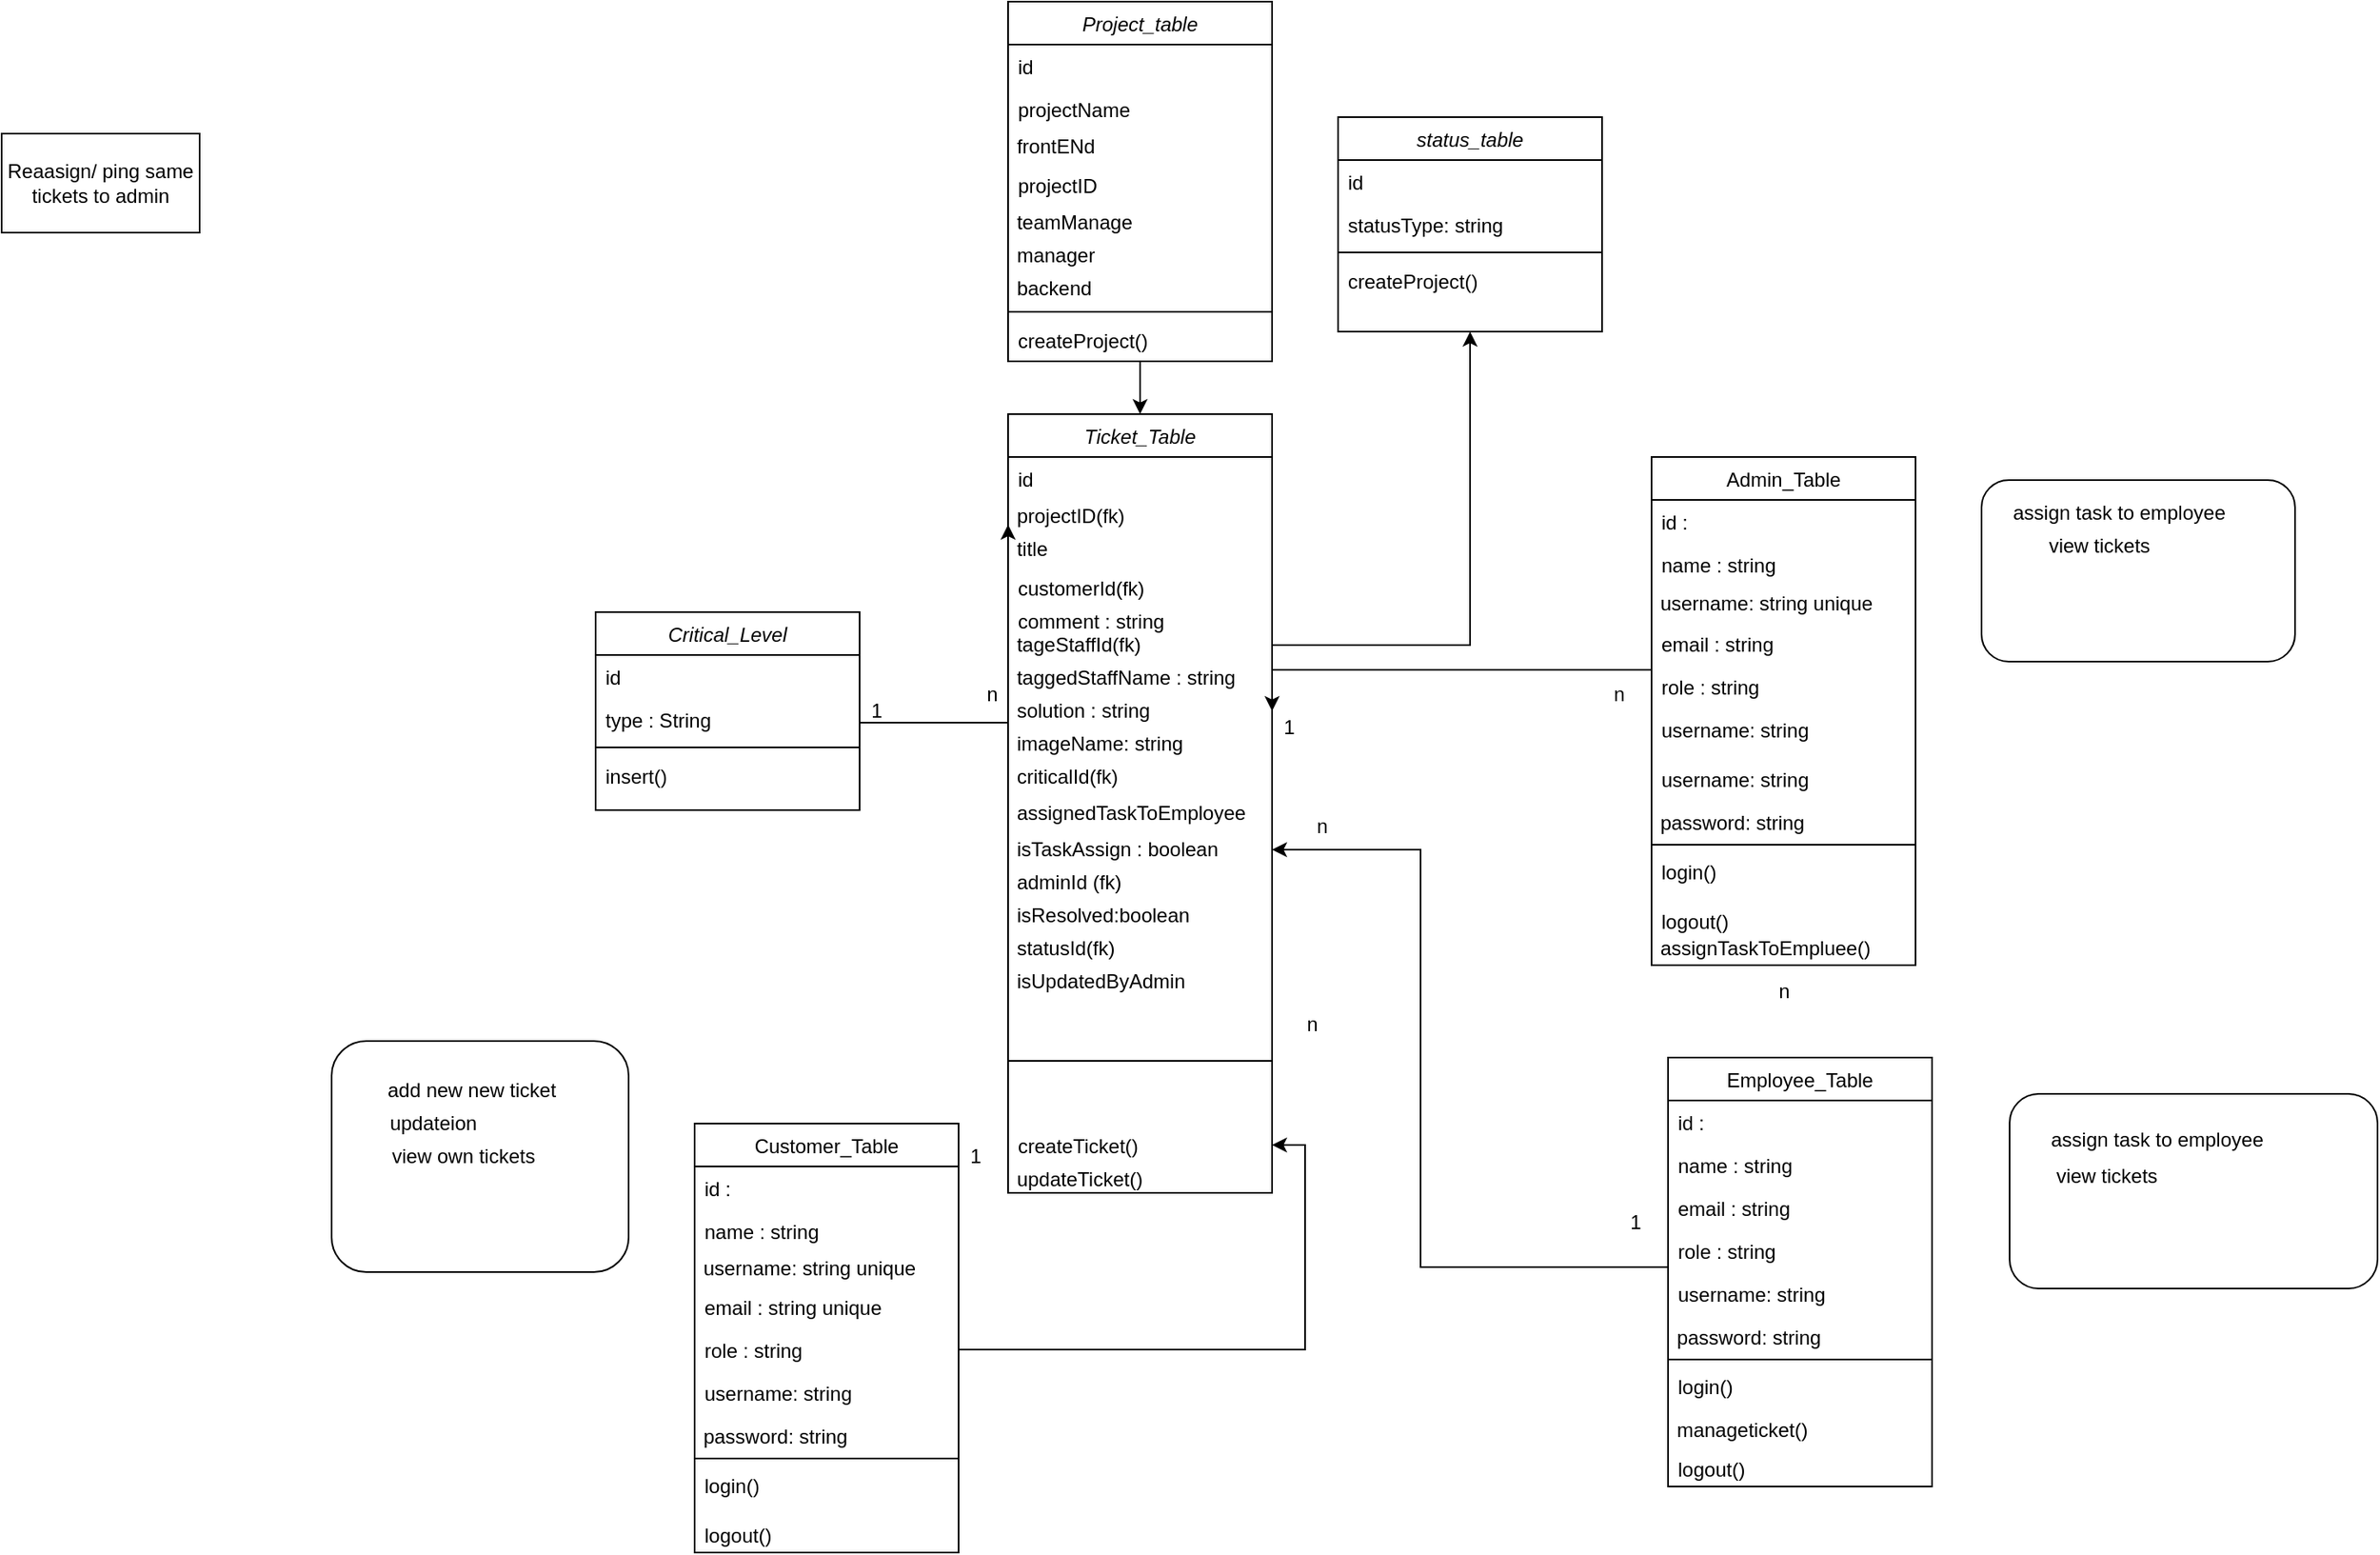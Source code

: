 <mxfile version="13.6.2" type="device"><diagram id="C5RBs43oDa-KdzZeNtuy" name="Page-1"><mxGraphModel dx="2387" dy="1889" grid="1" gridSize="10" guides="1" tooltips="1" connect="1" arrows="1" fold="1" page="1" pageScale="1" pageWidth="827" pageHeight="1169" math="0" shadow="0"><root><mxCell id="WIyWlLk6GJQsqaUBKTNV-0"/><mxCell id="WIyWlLk6GJQsqaUBKTNV-1" parent="WIyWlLk6GJQsqaUBKTNV-0"/><mxCell id="5pQkNky5RPorbBL-8AAO-67" style="edgeStyle=orthogonalEdgeStyle;rounded=0;orthogonalLoop=1;jettySize=auto;html=1;exitX=0.5;exitY=1;exitDx=0;exitDy=0;" parent="WIyWlLk6GJQsqaUBKTNV-1" source="5pQkNky5RPorbBL-8AAO-56" target="zkfFHV4jXpPFQw0GAbJ--0" edge="1"><mxGeometry relative="1" as="geometry"/></mxCell><mxCell id="5pQkNky5RPorbBL-8AAO-66" style="edgeStyle=orthogonalEdgeStyle;rounded=0;orthogonalLoop=1;jettySize=auto;html=1;entryX=0;entryY=0.75;entryDx=0;entryDy=0;" parent="WIyWlLk6GJQsqaUBKTNV-1" source="5pQkNky5RPorbBL-8AAO-2" target="5pQkNky5RPorbBL-8AAO-64" edge="1"><mxGeometry relative="1" as="geometry"><Array as="points"><mxPoint x="150" y="187"/><mxPoint x="150" y="187"/></Array></mxGeometry></mxCell><mxCell id="5pQkNky5RPorbBL-8AAO-68" style="edgeStyle=orthogonalEdgeStyle;rounded=0;orthogonalLoop=1;jettySize=auto;html=1;entryX=1;entryY=0.5;entryDx=0;entryDy=0;" parent="WIyWlLk6GJQsqaUBKTNV-1" source="5pQkNky5RPorbBL-8AAO-40" target="zkfFHV4jXpPFQw0GAbJ--5" edge="1"><mxGeometry relative="1" as="geometry"/></mxCell><mxCell id="5pQkNky5RPorbBL-8AAO-73" style="edgeStyle=orthogonalEdgeStyle;rounded=0;orthogonalLoop=1;jettySize=auto;html=1;entryX=1;entryY=0.5;entryDx=0;entryDy=0;" parent="WIyWlLk6GJQsqaUBKTNV-1" source="5pQkNky5RPorbBL-8AAO-30" target="5pQkNky5RPorbBL-8AAO-72" edge="1"><mxGeometry relative="1" as="geometry"><Array as="points"><mxPoint x="470" y="517"/><mxPoint x="470" y="264"/></Array></mxGeometry></mxCell><mxCell id="5pQkNky5RPorbBL-8AAO-0" value="Critical_Level" style="swimlane;fontStyle=2;align=center;verticalAlign=top;childLayout=stackLayout;horizontal=1;startSize=26;horizontalStack=0;resizeParent=1;resizeLast=0;collapsible=1;marginBottom=0;rounded=0;shadow=0;strokeWidth=1;" parent="WIyWlLk6GJQsqaUBKTNV-1" vertex="1"><mxGeometry x="-30" y="120" width="160" height="120" as="geometry"><mxRectangle x="230" y="140" width="160" height="26" as="alternateBounds"/></mxGeometry></mxCell><mxCell id="5pQkNky5RPorbBL-8AAO-1" value="id" style="text;align=left;verticalAlign=top;spacingLeft=4;spacingRight=4;overflow=hidden;rotatable=0;points=[[0,0.5],[1,0.5]];portConstraint=eastwest;" parent="5pQkNky5RPorbBL-8AAO-0" vertex="1"><mxGeometry y="26" width="160" height="26" as="geometry"/></mxCell><mxCell id="5pQkNky5RPorbBL-8AAO-2" value="type : String" style="text;align=left;verticalAlign=top;spacingLeft=4;spacingRight=4;overflow=hidden;rotatable=0;points=[[0,0.5],[1,0.5]];portConstraint=eastwest;rounded=0;shadow=0;html=0;" parent="5pQkNky5RPorbBL-8AAO-0" vertex="1"><mxGeometry y="52" width="160" height="26" as="geometry"/></mxCell><mxCell id="5pQkNky5RPorbBL-8AAO-4" value="" style="line;html=1;strokeWidth=1;align=left;verticalAlign=middle;spacingTop=-1;spacingLeft=3;spacingRight=3;rotatable=0;labelPosition=right;points=[];portConstraint=eastwest;" parent="5pQkNky5RPorbBL-8AAO-0" vertex="1"><mxGeometry y="78" width="160" height="8" as="geometry"/></mxCell><mxCell id="5pQkNky5RPorbBL-8AAO-5" value="insert()" style="text;align=left;verticalAlign=top;spacingLeft=4;spacingRight=4;overflow=hidden;rotatable=0;points=[[0,0.5],[1,0.5]];portConstraint=eastwest;" parent="5pQkNky5RPorbBL-8AAO-0" vertex="1"><mxGeometry y="86" width="160" height="24" as="geometry"/></mxCell><mxCell id="5pQkNky5RPorbBL-8AAO-81" value="1" style="text;html=1;align=center;verticalAlign=middle;resizable=0;points=[];autosize=1;" parent="WIyWlLk6GJQsqaUBKTNV-1" vertex="1"><mxGeometry x="130" y="170" width="20" height="20" as="geometry"/></mxCell><mxCell id="5pQkNky5RPorbBL-8AAO-82" value="n" style="text;html=1;align=center;verticalAlign=middle;resizable=0;points=[];autosize=1;" parent="WIyWlLk6GJQsqaUBKTNV-1" vertex="1"><mxGeometry x="200" y="160" width="20" height="20" as="geometry"/></mxCell><mxCell id="5pQkNky5RPorbBL-8AAO-83" value="1" style="text;html=1;align=center;verticalAlign=middle;resizable=0;points=[];autosize=1;" parent="WIyWlLk6GJQsqaUBKTNV-1" vertex="1"><mxGeometry x="190" y="440" width="20" height="20" as="geometry"/></mxCell><mxCell id="5pQkNky5RPorbBL-8AAO-84" value="n" style="text;html=1;align=center;verticalAlign=middle;resizable=0;points=[];autosize=1;" parent="WIyWlLk6GJQsqaUBKTNV-1" vertex="1"><mxGeometry x="394" y="360" width="20" height="20" as="geometry"/></mxCell><mxCell id="5pQkNky5RPorbBL-8AAO-87" value="n" style="text;html=1;align=center;verticalAlign=middle;resizable=0;points=[];autosize=1;" parent="WIyWlLk6GJQsqaUBKTNV-1" vertex="1"><mxGeometry x="680" y="340" width="20" height="20" as="geometry"/></mxCell><mxCell id="5pQkNky5RPorbBL-8AAO-88" value="1" style="text;html=1;align=center;verticalAlign=middle;resizable=0;points=[];autosize=1;" parent="WIyWlLk6GJQsqaUBKTNV-1" vertex="1"><mxGeometry x="590" y="480" width="20" height="20" as="geometry"/></mxCell><mxCell id="5pQkNky5RPorbBL-8AAO-89" value="1" style="text;html=1;align=center;verticalAlign=middle;resizable=0;points=[];autosize=1;" parent="WIyWlLk6GJQsqaUBKTNV-1" vertex="1"><mxGeometry x="380" y="180" width="20" height="20" as="geometry"/></mxCell><mxCell id="5pQkNky5RPorbBL-8AAO-90" value="n" style="text;html=1;align=center;verticalAlign=middle;resizable=0;points=[];autosize=1;" parent="WIyWlLk6GJQsqaUBKTNV-1" vertex="1"><mxGeometry x="580" y="160" width="20" height="20" as="geometry"/></mxCell><mxCell id="5pQkNky5RPorbBL-8AAO-56" value="Project_table" style="swimlane;fontStyle=2;align=center;verticalAlign=top;childLayout=stackLayout;horizontal=1;startSize=26;horizontalStack=0;resizeParent=1;resizeLast=0;collapsible=1;marginBottom=0;rounded=0;shadow=0;strokeWidth=1;" parent="WIyWlLk6GJQsqaUBKTNV-1" vertex="1"><mxGeometry x="220" y="-250" width="160" height="218" as="geometry"><mxRectangle x="230" y="140" width="160" height="26" as="alternateBounds"/></mxGeometry></mxCell><mxCell id="5pQkNky5RPorbBL-8AAO-57" value="id" style="text;align=left;verticalAlign=top;spacingLeft=4;spacingRight=4;overflow=hidden;rotatable=0;points=[[0,0.5],[1,0.5]];portConstraint=eastwest;" parent="5pQkNky5RPorbBL-8AAO-56" vertex="1"><mxGeometry y="26" width="160" height="26" as="geometry"/></mxCell><mxCell id="5pQkNky5RPorbBL-8AAO-58" value="projectName" style="text;align=left;verticalAlign=top;spacingLeft=4;spacingRight=4;overflow=hidden;rotatable=0;points=[[0,0.5],[1,0.5]];portConstraint=eastwest;rounded=0;shadow=0;html=0;" parent="5pQkNky5RPorbBL-8AAO-56" vertex="1"><mxGeometry y="52" width="160" height="26" as="geometry"/></mxCell><mxCell id="UM-c0dr6uvIXJvYszCYk-11" value="&amp;nbsp;frontENd" style="text;html=1;strokeColor=none;fillColor=none;align=left;verticalAlign=middle;whiteSpace=wrap;rounded=0;" parent="5pQkNky5RPorbBL-8AAO-56" vertex="1"><mxGeometry y="78" width="160" height="20" as="geometry"/></mxCell><mxCell id="5pQkNky5RPorbBL-8AAO-59" value="projectID" style="text;align=left;verticalAlign=top;spacingLeft=4;spacingRight=4;overflow=hidden;rotatable=0;points=[[0,0.5],[1,0.5]];portConstraint=eastwest;rounded=0;shadow=0;html=0;" parent="5pQkNky5RPorbBL-8AAO-56" vertex="1"><mxGeometry y="98" width="160" height="26" as="geometry"/></mxCell><mxCell id="5pQkNky5RPorbBL-8AAO-60" value="&amp;nbsp;teamManage" style="text;html=1;strokeColor=none;fillColor=none;align=left;verticalAlign=middle;whiteSpace=wrap;rounded=0;" parent="5pQkNky5RPorbBL-8AAO-56" vertex="1"><mxGeometry y="124" width="160" height="20" as="geometry"/></mxCell><mxCell id="UM-c0dr6uvIXJvYszCYk-13" value="&amp;nbsp;manager" style="text;html=1;strokeColor=none;fillColor=none;align=left;verticalAlign=middle;whiteSpace=wrap;rounded=0;" parent="5pQkNky5RPorbBL-8AAO-56" vertex="1"><mxGeometry y="144" width="160" height="20" as="geometry"/></mxCell><mxCell id="UM-c0dr6uvIXJvYszCYk-12" value="&amp;nbsp;backend" style="text;html=1;strokeColor=none;fillColor=none;align=left;verticalAlign=middle;whiteSpace=wrap;rounded=0;" parent="5pQkNky5RPorbBL-8AAO-56" vertex="1"><mxGeometry y="164" width="160" height="20" as="geometry"/></mxCell><mxCell id="5pQkNky5RPorbBL-8AAO-62" value="" style="line;html=1;strokeWidth=1;align=left;verticalAlign=middle;spacingTop=-1;spacingLeft=3;spacingRight=3;rotatable=0;labelPosition=right;points=[];portConstraint=eastwest;" parent="5pQkNky5RPorbBL-8AAO-56" vertex="1"><mxGeometry y="184" width="160" height="8" as="geometry"/></mxCell><mxCell id="5pQkNky5RPorbBL-8AAO-63" value="createProject()" style="text;align=left;verticalAlign=top;spacingLeft=4;spacingRight=4;overflow=hidden;rotatable=0;points=[[0,0.5],[1,0.5]];portConstraint=eastwest;" parent="5pQkNky5RPorbBL-8AAO-56" vertex="1"><mxGeometry y="192" width="160" height="26" as="geometry"/></mxCell><mxCell id="5pQkNky5RPorbBL-8AAO-26" value="Employee_Table" style="swimlane;fontStyle=0;align=center;verticalAlign=top;childLayout=stackLayout;horizontal=1;startSize=26;horizontalStack=0;resizeParent=1;resizeLast=0;collapsible=1;marginBottom=0;rounded=0;shadow=0;strokeWidth=1;" parent="WIyWlLk6GJQsqaUBKTNV-1" vertex="1"><mxGeometry x="620" y="390" width="160" height="260" as="geometry"><mxRectangle x="550" y="140" width="160" height="26" as="alternateBounds"/></mxGeometry></mxCell><mxCell id="5pQkNky5RPorbBL-8AAO-27" value="id : " style="text;align=left;verticalAlign=top;spacingLeft=4;spacingRight=4;overflow=hidden;rotatable=0;points=[[0,0.5],[1,0.5]];portConstraint=eastwest;" parent="5pQkNky5RPorbBL-8AAO-26" vertex="1"><mxGeometry y="26" width="160" height="26" as="geometry"/></mxCell><mxCell id="5pQkNky5RPorbBL-8AAO-28" value="name : string" style="text;align=left;verticalAlign=top;spacingLeft=4;spacingRight=4;overflow=hidden;rotatable=0;points=[[0,0.5],[1,0.5]];portConstraint=eastwest;rounded=0;shadow=0;html=0;" parent="5pQkNky5RPorbBL-8AAO-26" vertex="1"><mxGeometry y="52" width="160" height="26" as="geometry"/></mxCell><mxCell id="5pQkNky5RPorbBL-8AAO-29" value="email : string" style="text;align=left;verticalAlign=top;spacingLeft=4;spacingRight=4;overflow=hidden;rotatable=0;points=[[0,0.5],[1,0.5]];portConstraint=eastwest;rounded=0;shadow=0;html=0;" parent="5pQkNky5RPorbBL-8AAO-26" vertex="1"><mxGeometry y="78" width="160" height="26" as="geometry"/></mxCell><mxCell id="5pQkNky5RPorbBL-8AAO-30" value="role : string" style="text;align=left;verticalAlign=top;spacingLeft=4;spacingRight=4;overflow=hidden;rotatable=0;points=[[0,0.5],[1,0.5]];portConstraint=eastwest;rounded=0;shadow=0;html=0;" parent="5pQkNky5RPorbBL-8AAO-26" vertex="1"><mxGeometry y="104" width="160" height="26" as="geometry"/></mxCell><mxCell id="5pQkNky5RPorbBL-8AAO-31" value="username: string&#10;" style="text;align=left;verticalAlign=top;spacingLeft=4;spacingRight=4;overflow=hidden;rotatable=0;points=[[0,0.5],[1,0.5]];portConstraint=eastwest;rounded=0;shadow=0;html=0;" parent="5pQkNky5RPorbBL-8AAO-26" vertex="1"><mxGeometry y="130" width="160" height="30" as="geometry"/></mxCell><mxCell id="5pQkNky5RPorbBL-8AAO-32" value="&amp;nbsp;password: string" style="text;html=1;strokeColor=none;fillColor=none;align=left;verticalAlign=middle;whiteSpace=wrap;rounded=0;" parent="5pQkNky5RPorbBL-8AAO-26" vertex="1"><mxGeometry y="160" width="160" height="20" as="geometry"/></mxCell><mxCell id="5pQkNky5RPorbBL-8AAO-33" value="" style="line;html=1;strokeWidth=1;align=left;verticalAlign=middle;spacingTop=-1;spacingLeft=3;spacingRight=3;rotatable=0;labelPosition=right;points=[];portConstraint=eastwest;" parent="5pQkNky5RPorbBL-8AAO-26" vertex="1"><mxGeometry y="180" width="160" height="6" as="geometry"/></mxCell><mxCell id="5pQkNky5RPorbBL-8AAO-34" value="login()" style="text;align=left;verticalAlign=top;spacingLeft=4;spacingRight=4;overflow=hidden;rotatable=0;points=[[0,0.5],[1,0.5]];portConstraint=eastwest;" parent="5pQkNky5RPorbBL-8AAO-26" vertex="1"><mxGeometry y="186" width="160" height="30" as="geometry"/></mxCell><mxCell id="5pQkNky5RPorbBL-8AAO-100" value="&amp;nbsp;manageticket()" style="text;html=1;align=left;verticalAlign=middle;resizable=0;points=[];autosize=1;" parent="5pQkNky5RPorbBL-8AAO-26" vertex="1"><mxGeometry y="216" width="160" height="20" as="geometry"/></mxCell><mxCell id="5pQkNky5RPorbBL-8AAO-35" value="logout()" style="text;align=left;verticalAlign=top;spacingLeft=4;spacingRight=4;overflow=hidden;rotatable=0;points=[[0,0.5],[1,0.5]];portConstraint=eastwest;" parent="5pQkNky5RPorbBL-8AAO-26" vertex="1"><mxGeometry y="236" width="160" height="20" as="geometry"/></mxCell><mxCell id="eFW4ZTWPELxdJgLhX1ws-2" style="edgeStyle=orthogonalEdgeStyle;rounded=0;orthogonalLoop=1;jettySize=auto;html=1;entryX=1;entryY=0.5;entryDx=0;entryDy=0;" parent="WIyWlLk6GJQsqaUBKTNV-1" source="zkfFHV4jXpPFQw0GAbJ--21" target="5pQkNky5RPorbBL-8AAO-71" edge="1"><mxGeometry relative="1" as="geometry"><mxPoint x="380" y="215.0" as="targetPoint"/><Array as="points"><mxPoint x="380" y="155"/></Array></mxGeometry></mxCell><mxCell id="zkfFHV4jXpPFQw0GAbJ--0" value="Ticket_Table" style="swimlane;fontStyle=2;align=center;verticalAlign=top;childLayout=stackLayout;horizontal=1;startSize=26;horizontalStack=0;resizeParent=1;resizeLast=0;collapsible=1;marginBottom=0;rounded=0;shadow=0;strokeWidth=1;" parent="WIyWlLk6GJQsqaUBKTNV-1" vertex="1"><mxGeometry x="220" width="160" height="472" as="geometry"><mxRectangle x="230" y="140" width="160" height="26" as="alternateBounds"/></mxGeometry></mxCell><mxCell id="zkfFHV4jXpPFQw0GAbJ--1" value="id" style="text;align=left;verticalAlign=top;spacingLeft=4;spacingRight=4;overflow=hidden;rotatable=0;points=[[0,0.5],[1,0.5]];portConstraint=eastwest;" parent="zkfFHV4jXpPFQw0GAbJ--0" vertex="1"><mxGeometry y="26" width="160" height="26" as="geometry"/></mxCell><mxCell id="5pQkNky5RPorbBL-8AAO-64" value="&amp;nbsp;projectID(fk)" style="text;html=1;strokeColor=none;fillColor=none;align=left;verticalAlign=middle;whiteSpace=wrap;rounded=0;" parent="zkfFHV4jXpPFQw0GAbJ--0" vertex="1"><mxGeometry y="52" width="160" height="20" as="geometry"/></mxCell><mxCell id="UM-c0dr6uvIXJvYszCYk-14" value="&amp;nbsp;title" style="text;html=1;strokeColor=none;fillColor=none;align=left;verticalAlign=middle;whiteSpace=wrap;rounded=0;" parent="zkfFHV4jXpPFQw0GAbJ--0" vertex="1"><mxGeometry y="72" width="160" height="20" as="geometry"/></mxCell><mxCell id="zkfFHV4jXpPFQw0GAbJ--3" value="customerId(fk)" style="text;align=left;verticalAlign=top;spacingLeft=4;spacingRight=4;overflow=hidden;rotatable=0;points=[[0,0.5],[1,0.5]];portConstraint=eastwest;rounded=0;shadow=0;html=0;" parent="zkfFHV4jXpPFQw0GAbJ--0" vertex="1"><mxGeometry y="92" width="160" height="20" as="geometry"/></mxCell><mxCell id="zkfFHV4jXpPFQw0GAbJ--2" value="comment : string" style="text;align=left;verticalAlign=top;spacingLeft=4;spacingRight=4;overflow=hidden;rotatable=0;points=[[0,0.5],[1,0.5]];portConstraint=eastwest;rounded=0;shadow=0;html=0;" parent="zkfFHV4jXpPFQw0GAbJ--0" vertex="1"><mxGeometry y="112" width="160" height="18" as="geometry"/></mxCell><mxCell id="5pQkNky5RPorbBL-8AAO-47" value="&amp;nbsp;tageStaffId(fk)" style="text;html=1;strokeColor=none;fillColor=none;align=left;verticalAlign=middle;whiteSpace=wrap;rounded=0;" parent="zkfFHV4jXpPFQw0GAbJ--0" vertex="1"><mxGeometry y="130" width="160" height="20" as="geometry"/></mxCell><mxCell id="5pQkNky5RPorbBL-8AAO-91" value="&lt;div&gt;&lt;span style=&quot;font-family: &amp;#34;helvetica&amp;#34;&quot;&gt;&amp;nbsp;taggedStaffName : string&lt;/span&gt;&lt;/div&gt;" style="text;html=1;strokeColor=none;fillColor=none;align=left;verticalAlign=middle;whiteSpace=wrap;rounded=0;" parent="zkfFHV4jXpPFQw0GAbJ--0" vertex="1"><mxGeometry y="150" width="160" height="20" as="geometry"/></mxCell><mxCell id="5pQkNky5RPorbBL-8AAO-71" value="&amp;nbsp;solution : string" style="text;html=1;strokeColor=none;fillColor=none;align=left;verticalAlign=middle;whiteSpace=wrap;rounded=0;" parent="zkfFHV4jXpPFQw0GAbJ--0" vertex="1"><mxGeometry y="170" width="160" height="20" as="geometry"/></mxCell><mxCell id="5pQkNky5RPorbBL-8AAO-97" value="&amp;nbsp;imageName: string" style="text;html=1;strokeColor=none;fillColor=none;align=left;verticalAlign=middle;whiteSpace=wrap;rounded=0;" parent="zkfFHV4jXpPFQw0GAbJ--0" vertex="1"><mxGeometry y="190" width="160" height="20" as="geometry"/></mxCell><mxCell id="5pQkNky5RPorbBL-8AAO-92" value="&amp;nbsp;criticalId(fk)" style="text;html=1;strokeColor=none;fillColor=none;align=left;verticalAlign=middle;whiteSpace=wrap;rounded=0;" parent="zkfFHV4jXpPFQw0GAbJ--0" vertex="1"><mxGeometry y="210" width="160" height="20" as="geometry"/></mxCell><mxCell id="5pQkNky5RPorbBL-8AAO-55" value="&amp;nbsp;assignedTaskToEmployee" style="text;html=1;strokeColor=none;fillColor=none;align=left;verticalAlign=middle;whiteSpace=wrap;rounded=0;" parent="zkfFHV4jXpPFQw0GAbJ--0" vertex="1"><mxGeometry y="230" width="160" height="24" as="geometry"/></mxCell><mxCell id="5pQkNky5RPorbBL-8AAO-72" value="&amp;nbsp;isTaskAssign : boolean" style="text;html=1;strokeColor=none;fillColor=none;align=left;verticalAlign=middle;whiteSpace=wrap;rounded=0;" parent="zkfFHV4jXpPFQw0GAbJ--0" vertex="1"><mxGeometry y="254" width="160" height="20" as="geometry"/></mxCell><mxCell id="5pQkNky5RPorbBL-8AAO-75" value="&amp;nbsp;adminId (fk)" style="text;html=1;strokeColor=none;fillColor=none;align=left;verticalAlign=middle;whiteSpace=wrap;rounded=0;" parent="zkfFHV4jXpPFQw0GAbJ--0" vertex="1"><mxGeometry y="274" width="160" height="20" as="geometry"/></mxCell><mxCell id="eFW4ZTWPELxdJgLhX1ws-7" value="&lt;div&gt;&lt;span&gt;&amp;nbsp;isResolved:boolean&lt;/span&gt;&lt;/div&gt;" style="text;html=1;strokeColor=none;fillColor=none;align=left;verticalAlign=middle;whiteSpace=wrap;rounded=0;" parent="zkfFHV4jXpPFQw0GAbJ--0" vertex="1"><mxGeometry y="294" width="160" height="20" as="geometry"/></mxCell><mxCell id="UM-c0dr6uvIXJvYszCYk-10" value="&amp;nbsp;statusId(fk)" style="text;html=1;strokeColor=none;fillColor=none;align=left;verticalAlign=middle;whiteSpace=wrap;rounded=0;" parent="zkfFHV4jXpPFQw0GAbJ--0" vertex="1"><mxGeometry y="314" width="160" height="20" as="geometry"/></mxCell><mxCell id="hx2q3RomVxpGIAOHzSfH-0" value="&amp;nbsp;isUpdatedByAdmin" style="text;html=1;strokeColor=none;fillColor=none;align=left;verticalAlign=middle;whiteSpace=wrap;rounded=0;" parent="zkfFHV4jXpPFQw0GAbJ--0" vertex="1"><mxGeometry y="334" width="160" height="20" as="geometry"/></mxCell><mxCell id="zkfFHV4jXpPFQw0GAbJ--4" value="" style="line;html=1;strokeWidth=1;align=left;verticalAlign=middle;spacingTop=-1;spacingLeft=3;spacingRight=3;rotatable=0;labelPosition=right;points=[];portConstraint=eastwest;" parent="zkfFHV4jXpPFQw0GAbJ--0" vertex="1"><mxGeometry y="354" width="160" height="76" as="geometry"/></mxCell><mxCell id="zkfFHV4jXpPFQw0GAbJ--5" value="createTicket()&#10;" style="text;align=left;verticalAlign=top;spacingLeft=4;spacingRight=4;overflow=hidden;rotatable=0;points=[[0,0.5],[1,0.5]];portConstraint=eastwest;" parent="zkfFHV4jXpPFQw0GAbJ--0" vertex="1"><mxGeometry y="430" width="160" height="26" as="geometry"/></mxCell><mxCell id="5pQkNky5RPorbBL-8AAO-96" value="&amp;nbsp;updateTicket()" style="text;html=1;strokeColor=none;fillColor=none;align=left;verticalAlign=middle;whiteSpace=wrap;rounded=0;" parent="zkfFHV4jXpPFQw0GAbJ--0" vertex="1"><mxGeometry y="456" width="160" height="16" as="geometry"/></mxCell><mxCell id="eFW4ZTWPELxdJgLhX1ws-6" value="n" style="text;html=1;align=center;verticalAlign=middle;resizable=0;points=[];autosize=1;" parent="WIyWlLk6GJQsqaUBKTNV-1" vertex="1"><mxGeometry x="400" y="240" width="20" height="20" as="geometry"/></mxCell><mxCell id="zkfFHV4jXpPFQw0GAbJ--17" value="Admin_Table" style="swimlane;fontStyle=0;align=center;verticalAlign=top;childLayout=stackLayout;horizontal=1;startSize=26;horizontalStack=0;resizeParent=1;resizeLast=0;collapsible=1;marginBottom=0;rounded=0;shadow=0;strokeWidth=1;" parent="WIyWlLk6GJQsqaUBKTNV-1" vertex="1"><mxGeometry x="610" y="26" width="160" height="308" as="geometry"><mxRectangle x="550" y="140" width="160" height="26" as="alternateBounds"/></mxGeometry></mxCell><mxCell id="zkfFHV4jXpPFQw0GAbJ--18" value="id : " style="text;align=left;verticalAlign=top;spacingLeft=4;spacingRight=4;overflow=hidden;rotatable=0;points=[[0,0.5],[1,0.5]];portConstraint=eastwest;" parent="zkfFHV4jXpPFQw0GAbJ--17" vertex="1"><mxGeometry y="26" width="160" height="26" as="geometry"/></mxCell><mxCell id="zkfFHV4jXpPFQw0GAbJ--19" value="name : string" style="text;align=left;verticalAlign=top;spacingLeft=4;spacingRight=4;overflow=hidden;rotatable=0;points=[[0,0.5],[1,0.5]];portConstraint=eastwest;rounded=0;shadow=0;html=0;" parent="zkfFHV4jXpPFQw0GAbJ--17" vertex="1"><mxGeometry y="52" width="160" height="26" as="geometry"/></mxCell><mxCell id="eFW4ZTWPELxdJgLhX1ws-4" value="&amp;nbsp;username: string unique" style="text;html=1;strokeColor=none;fillColor=none;align=left;verticalAlign=middle;whiteSpace=wrap;rounded=0;" parent="zkfFHV4jXpPFQw0GAbJ--17" vertex="1"><mxGeometry y="78" width="160" height="22" as="geometry"/></mxCell><mxCell id="zkfFHV4jXpPFQw0GAbJ--20" value="email : string" style="text;align=left;verticalAlign=top;spacingLeft=4;spacingRight=4;overflow=hidden;rotatable=0;points=[[0,0.5],[1,0.5]];portConstraint=eastwest;rounded=0;shadow=0;html=0;" parent="zkfFHV4jXpPFQw0GAbJ--17" vertex="1"><mxGeometry y="100" width="160" height="26" as="geometry"/></mxCell><mxCell id="zkfFHV4jXpPFQw0GAbJ--21" value="role : string" style="text;align=left;verticalAlign=top;spacingLeft=4;spacingRight=4;overflow=hidden;rotatable=0;points=[[0,0.5],[1,0.5]];portConstraint=eastwest;rounded=0;shadow=0;html=0;" parent="zkfFHV4jXpPFQw0GAbJ--17" vertex="1"><mxGeometry y="126" width="160" height="26" as="geometry"/></mxCell><mxCell id="eFW4ZTWPELxdJgLhX1ws-5" value="username: string&#10;" style="text;align=left;verticalAlign=top;spacingLeft=4;spacingRight=4;overflow=hidden;rotatable=0;points=[[0,0.5],[1,0.5]];portConstraint=eastwest;rounded=0;shadow=0;html=0;" parent="zkfFHV4jXpPFQw0GAbJ--17" vertex="1"><mxGeometry y="152" width="160" height="30" as="geometry"/></mxCell><mxCell id="zkfFHV4jXpPFQw0GAbJ--22" value="username: string&#10;" style="text;align=left;verticalAlign=top;spacingLeft=4;spacingRight=4;overflow=hidden;rotatable=0;points=[[0,0.5],[1,0.5]];portConstraint=eastwest;rounded=0;shadow=0;html=0;" parent="zkfFHV4jXpPFQw0GAbJ--17" vertex="1"><mxGeometry y="182" width="160" height="30" as="geometry"/></mxCell><mxCell id="5pQkNky5RPorbBL-8AAO-25" value="&amp;nbsp;password: string" style="text;html=1;strokeColor=none;fillColor=none;align=left;verticalAlign=middle;whiteSpace=wrap;rounded=0;" parent="zkfFHV4jXpPFQw0GAbJ--17" vertex="1"><mxGeometry y="212" width="160" height="20" as="geometry"/></mxCell><mxCell id="zkfFHV4jXpPFQw0GAbJ--23" value="" style="line;html=1;strokeWidth=1;align=left;verticalAlign=middle;spacingTop=-1;spacingLeft=3;spacingRight=3;rotatable=0;labelPosition=right;points=[];portConstraint=eastwest;" parent="zkfFHV4jXpPFQw0GAbJ--17" vertex="1"><mxGeometry y="232" width="160" height="6" as="geometry"/></mxCell><mxCell id="zkfFHV4jXpPFQw0GAbJ--25" value="login()" style="text;align=left;verticalAlign=top;spacingLeft=4;spacingRight=4;overflow=hidden;rotatable=0;points=[[0,0.5],[1,0.5]];portConstraint=eastwest;" parent="zkfFHV4jXpPFQw0GAbJ--17" vertex="1"><mxGeometry y="238" width="160" height="30" as="geometry"/></mxCell><mxCell id="zkfFHV4jXpPFQw0GAbJ--24" value="logout()" style="text;align=left;verticalAlign=top;spacingLeft=4;spacingRight=4;overflow=hidden;rotatable=0;points=[[0,0.5],[1,0.5]];portConstraint=eastwest;" parent="zkfFHV4jXpPFQw0GAbJ--17" vertex="1"><mxGeometry y="268" width="160" height="20" as="geometry"/></mxCell><mxCell id="5pQkNky5RPorbBL-8AAO-99" value="&amp;nbsp;assignTaskToEmpluee()" style="text;html=1;align=left;verticalAlign=middle;resizable=0;points=[];autosize=1;" parent="zkfFHV4jXpPFQw0GAbJ--17" vertex="1"><mxGeometry y="288" width="160" height="20" as="geometry"/></mxCell><mxCell id="UM-c0dr6uvIXJvYszCYk-2" value="status_table" style="swimlane;fontStyle=2;align=center;verticalAlign=top;childLayout=stackLayout;horizontal=1;startSize=26;horizontalStack=0;resizeParent=1;resizeLast=0;collapsible=1;marginBottom=0;rounded=0;shadow=0;strokeWidth=1;" parent="WIyWlLk6GJQsqaUBKTNV-1" vertex="1"><mxGeometry x="420" y="-180" width="160" height="130" as="geometry"><mxRectangle x="230" y="140" width="160" height="26" as="alternateBounds"/></mxGeometry></mxCell><mxCell id="UM-c0dr6uvIXJvYszCYk-3" value="id" style="text;align=left;verticalAlign=top;spacingLeft=4;spacingRight=4;overflow=hidden;rotatable=0;points=[[0,0.5],[1,0.5]];portConstraint=eastwest;" parent="UM-c0dr6uvIXJvYszCYk-2" vertex="1"><mxGeometry y="26" width="160" height="26" as="geometry"/></mxCell><mxCell id="UM-c0dr6uvIXJvYszCYk-4" value="statusType: string" style="text;align=left;verticalAlign=top;spacingLeft=4;spacingRight=4;overflow=hidden;rotatable=0;points=[[0,0.5],[1,0.5]];portConstraint=eastwest;rounded=0;shadow=0;html=0;" parent="UM-c0dr6uvIXJvYszCYk-2" vertex="1"><mxGeometry y="52" width="160" height="26" as="geometry"/></mxCell><mxCell id="UM-c0dr6uvIXJvYszCYk-7" value="" style="line;html=1;strokeWidth=1;align=left;verticalAlign=middle;spacingTop=-1;spacingLeft=3;spacingRight=3;rotatable=0;labelPosition=right;points=[];portConstraint=eastwest;" parent="UM-c0dr6uvIXJvYszCYk-2" vertex="1"><mxGeometry y="78" width="160" height="8" as="geometry"/></mxCell><mxCell id="UM-c0dr6uvIXJvYszCYk-8" value="createProject()" style="text;align=left;verticalAlign=top;spacingLeft=4;spacingRight=4;overflow=hidden;rotatable=0;points=[[0,0.5],[1,0.5]];portConstraint=eastwest;" parent="UM-c0dr6uvIXJvYszCYk-2" vertex="1"><mxGeometry y="86" width="160" height="26" as="geometry"/></mxCell><mxCell id="UM-c0dr6uvIXJvYszCYk-9" style="edgeStyle=orthogonalEdgeStyle;rounded=0;orthogonalLoop=1;jettySize=auto;html=1;entryX=0.5;entryY=1;entryDx=0;entryDy=0;" parent="WIyWlLk6GJQsqaUBKTNV-1" source="5pQkNky5RPorbBL-8AAO-47" target="UM-c0dr6uvIXJvYszCYk-2" edge="1"><mxGeometry relative="1" as="geometry"/></mxCell><mxCell id="hx2q3RomVxpGIAOHzSfH-1" value="" style="rounded=1;whiteSpace=wrap;html=1;" parent="WIyWlLk6GJQsqaUBKTNV-1" vertex="1"><mxGeometry x="-190" y="380" width="180" height="140" as="geometry"/></mxCell><mxCell id="hx2q3RomVxpGIAOHzSfH-2" value="add new new ticket" style="text;html=1;strokeColor=none;fillColor=none;align=center;verticalAlign=middle;whiteSpace=wrap;rounded=0;" parent="WIyWlLk6GJQsqaUBKTNV-1" vertex="1"><mxGeometry x="-170" y="400" width="130" height="20" as="geometry"/></mxCell><mxCell id="hx2q3RomVxpGIAOHzSfH-3" value="&amp;nbsp;updateion" style="text;html=1;strokeColor=none;fillColor=none;align=left;verticalAlign=middle;whiteSpace=wrap;rounded=0;" parent="WIyWlLk6GJQsqaUBKTNV-1" vertex="1"><mxGeometry x="-160" y="420" width="110" height="20" as="geometry"/></mxCell><mxCell id="hx2q3RomVxpGIAOHzSfH-4" value="" style="rounded=1;whiteSpace=wrap;html=1;" parent="WIyWlLk6GJQsqaUBKTNV-1" vertex="1"><mxGeometry x="810" y="40" width="190" height="110" as="geometry"/></mxCell><mxCell id="hx2q3RomVxpGIAOHzSfH-5" value="assign task to employee" style="text;html=1;strokeColor=none;fillColor=none;align=center;verticalAlign=middle;whiteSpace=wrap;rounded=0;" parent="WIyWlLk6GJQsqaUBKTNV-1" vertex="1"><mxGeometry x="827" y="50" width="133" height="20" as="geometry"/></mxCell><mxCell id="hx2q3RomVxpGIAOHzSfH-6" value="view own tickets" style="text;html=1;strokeColor=none;fillColor=none;align=center;verticalAlign=middle;whiteSpace=wrap;rounded=0;" parent="WIyWlLk6GJQsqaUBKTNV-1" vertex="1"><mxGeometry x="-160" y="440" width="100" height="20" as="geometry"/></mxCell><mxCell id="hx2q3RomVxpGIAOHzSfH-7" value="Reaasign/ ping same tickets to admin" style="rounded=0;whiteSpace=wrap;html=1;" parent="WIyWlLk6GJQsqaUBKTNV-1" vertex="1"><mxGeometry x="-390" y="-170" width="120" height="60" as="geometry"/></mxCell><mxCell id="hx2q3RomVxpGIAOHzSfH-8" value="view tickets" style="text;html=1;strokeColor=none;fillColor=none;align=center;verticalAlign=middle;whiteSpace=wrap;rounded=0;" parent="WIyWlLk6GJQsqaUBKTNV-1" vertex="1"><mxGeometry x="820" y="70" width="123" height="20" as="geometry"/></mxCell><mxCell id="hx2q3RomVxpGIAOHzSfH-9" value="" style="rounded=1;whiteSpace=wrap;html=1;" parent="WIyWlLk6GJQsqaUBKTNV-1" vertex="1"><mxGeometry x="827" y="412" width="223" height="118" as="geometry"/></mxCell><mxCell id="hx2q3RomVxpGIAOHzSfH-10" value="assign task to employee" style="text;html=1;strokeColor=none;fillColor=none;align=center;verticalAlign=middle;whiteSpace=wrap;rounded=0;" parent="WIyWlLk6GJQsqaUBKTNV-1" vertex="1"><mxGeometry x="850" y="430" width="133" height="20" as="geometry"/></mxCell><mxCell id="hx2q3RomVxpGIAOHzSfH-11" value="&amp;nbsp;view tickets" style="text;html=1;strokeColor=none;fillColor=none;align=left;verticalAlign=middle;whiteSpace=wrap;rounded=0;" parent="WIyWlLk6GJQsqaUBKTNV-1" vertex="1"><mxGeometry x="850" y="452" width="123" height="20" as="geometry"/></mxCell><mxCell id="5pQkNky5RPorbBL-8AAO-36" value="Customer_Table" style="swimlane;fontStyle=0;align=center;verticalAlign=top;childLayout=stackLayout;horizontal=1;startSize=26;horizontalStack=0;resizeParent=1;resizeLast=0;collapsible=1;marginBottom=0;rounded=0;shadow=0;strokeWidth=1;" parent="WIyWlLk6GJQsqaUBKTNV-1" vertex="1"><mxGeometry x="30" y="430" width="160" height="260" as="geometry"><mxRectangle x="550" y="140" width="160" height="26" as="alternateBounds"/></mxGeometry></mxCell><mxCell id="5pQkNky5RPorbBL-8AAO-37" value="id : " style="text;align=left;verticalAlign=top;spacingLeft=4;spacingRight=4;overflow=hidden;rotatable=0;points=[[0,0.5],[1,0.5]];portConstraint=eastwest;" parent="5pQkNky5RPorbBL-8AAO-36" vertex="1"><mxGeometry y="26" width="160" height="26" as="geometry"/></mxCell><mxCell id="5pQkNky5RPorbBL-8AAO-38" value="name : string" style="text;align=left;verticalAlign=top;spacingLeft=4;spacingRight=4;overflow=hidden;rotatable=0;points=[[0,0.5],[1,0.5]];portConstraint=eastwest;rounded=0;shadow=0;html=0;" parent="5pQkNky5RPorbBL-8AAO-36" vertex="1"><mxGeometry y="52" width="160" height="26" as="geometry"/></mxCell><mxCell id="eFW4ZTWPELxdJgLhX1ws-3" value="&amp;nbsp;username: string unique" style="text;html=1;strokeColor=none;fillColor=none;align=left;verticalAlign=middle;whiteSpace=wrap;rounded=0;" parent="5pQkNky5RPorbBL-8AAO-36" vertex="1"><mxGeometry y="78" width="160" height="20" as="geometry"/></mxCell><mxCell id="5pQkNky5RPorbBL-8AAO-39" value="email : string unique" style="text;align=left;verticalAlign=top;spacingLeft=4;spacingRight=4;overflow=hidden;rotatable=0;points=[[0,0.5],[1,0.5]];portConstraint=eastwest;rounded=0;shadow=0;html=0;" parent="5pQkNky5RPorbBL-8AAO-36" vertex="1"><mxGeometry y="98" width="160" height="26" as="geometry"/></mxCell><mxCell id="5pQkNky5RPorbBL-8AAO-40" value="role : string" style="text;align=left;verticalAlign=top;spacingLeft=4;spacingRight=4;overflow=hidden;rotatable=0;points=[[0,0.5],[1,0.5]];portConstraint=eastwest;rounded=0;shadow=0;html=0;" parent="5pQkNky5RPorbBL-8AAO-36" vertex="1"><mxGeometry y="124" width="160" height="26" as="geometry"/></mxCell><mxCell id="5pQkNky5RPorbBL-8AAO-41" value="username: string&#10;" style="text;align=left;verticalAlign=top;spacingLeft=4;spacingRight=4;overflow=hidden;rotatable=0;points=[[0,0.5],[1,0.5]];portConstraint=eastwest;rounded=0;shadow=0;html=0;" parent="5pQkNky5RPorbBL-8AAO-36" vertex="1"><mxGeometry y="150" width="160" height="30" as="geometry"/></mxCell><mxCell id="5pQkNky5RPorbBL-8AAO-42" value="&amp;nbsp;password: string" style="text;html=1;strokeColor=none;fillColor=none;align=left;verticalAlign=middle;whiteSpace=wrap;rounded=0;" parent="5pQkNky5RPorbBL-8AAO-36" vertex="1"><mxGeometry y="180" width="160" height="20" as="geometry"/></mxCell><mxCell id="5pQkNky5RPorbBL-8AAO-43" value="" style="line;html=1;strokeWidth=1;align=left;verticalAlign=middle;spacingTop=-1;spacingLeft=3;spacingRight=3;rotatable=0;labelPosition=right;points=[];portConstraint=eastwest;" parent="5pQkNky5RPorbBL-8AAO-36" vertex="1"><mxGeometry y="200" width="160" height="6" as="geometry"/></mxCell><mxCell id="5pQkNky5RPorbBL-8AAO-44" value="login()" style="text;align=left;verticalAlign=top;spacingLeft=4;spacingRight=4;overflow=hidden;rotatable=0;points=[[0,0.5],[1,0.5]];portConstraint=eastwest;" parent="5pQkNky5RPorbBL-8AAO-36" vertex="1"><mxGeometry y="206" width="160" height="30" as="geometry"/></mxCell><mxCell id="5pQkNky5RPorbBL-8AAO-45" value="logout()" style="text;align=left;verticalAlign=top;spacingLeft=4;spacingRight=4;overflow=hidden;rotatable=0;points=[[0,0.5],[1,0.5]];portConstraint=eastwest;" parent="5pQkNky5RPorbBL-8AAO-36" vertex="1"><mxGeometry y="236" width="160" height="20" as="geometry"/></mxCell></root></mxGraphModel></diagram></mxfile>